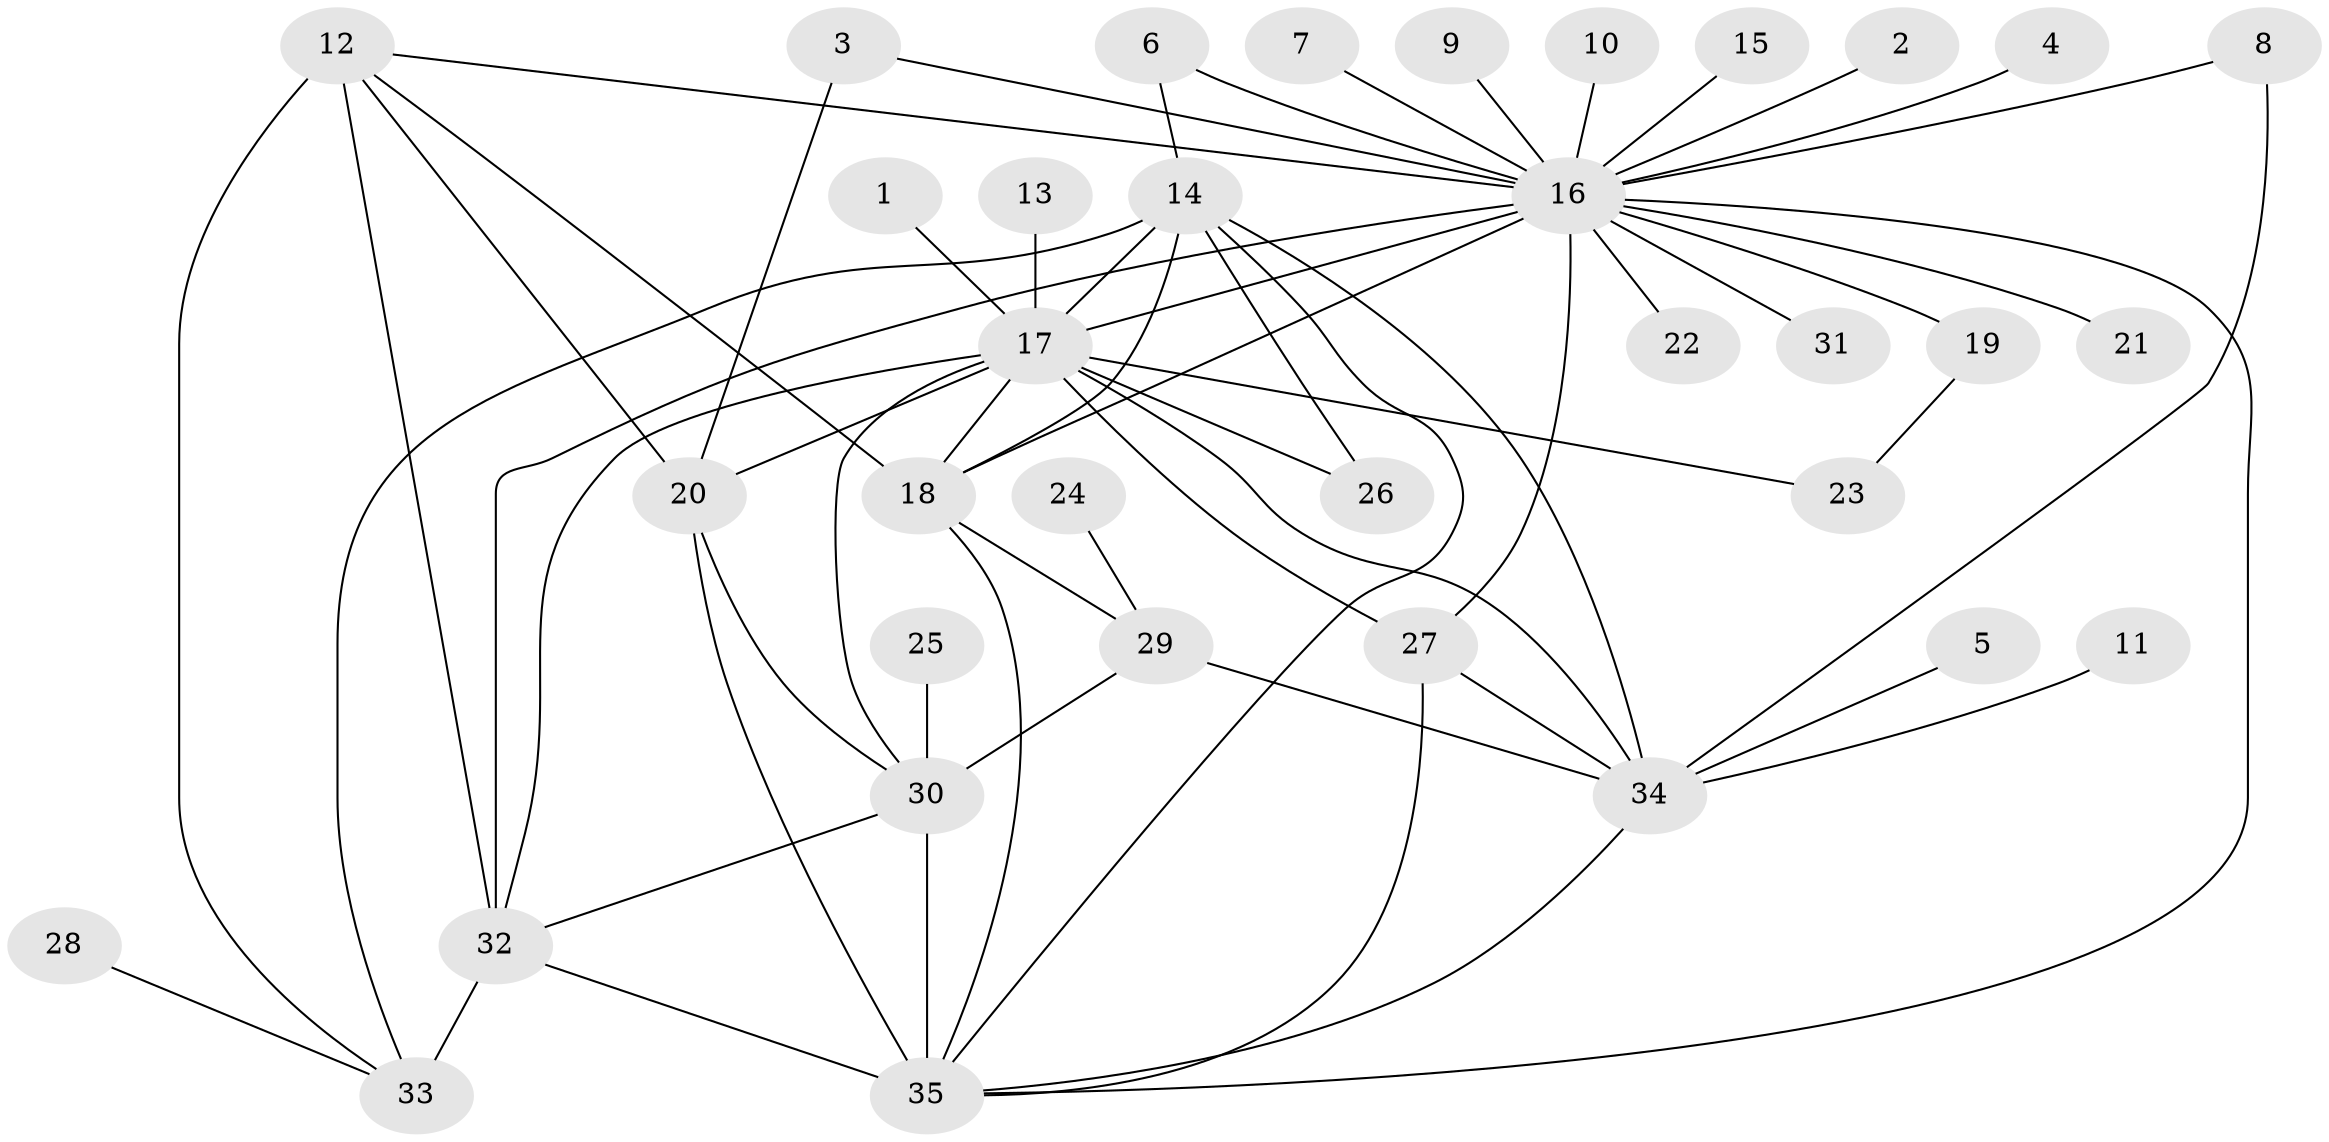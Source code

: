 // original degree distribution, {20: 0.008771929824561403, 1: 0.5087719298245614, 31: 0.008771929824561403, 4: 0.05263157894736842, 5: 0.017543859649122806, 7: 0.02631578947368421, 2: 0.22807017543859648, 6: 0.02631578947368421, 13: 0.008771929824561403, 8: 0.02631578947368421, 9: 0.008771929824561403, 3: 0.07017543859649122, 10: 0.008771929824561403}
// Generated by graph-tools (version 1.1) at 2025/36/03/04/25 23:36:46]
// undirected, 35 vertices, 61 edges
graph export_dot {
  node [color=gray90,style=filled];
  1;
  2;
  3;
  4;
  5;
  6;
  7;
  8;
  9;
  10;
  11;
  12;
  13;
  14;
  15;
  16;
  17;
  18;
  19;
  20;
  21;
  22;
  23;
  24;
  25;
  26;
  27;
  28;
  29;
  30;
  31;
  32;
  33;
  34;
  35;
  1 -- 17 [weight=1.0];
  2 -- 16 [weight=1.0];
  3 -- 16 [weight=1.0];
  3 -- 20 [weight=1.0];
  4 -- 16 [weight=1.0];
  5 -- 34 [weight=1.0];
  6 -- 14 [weight=1.0];
  6 -- 16 [weight=1.0];
  7 -- 16 [weight=1.0];
  8 -- 16 [weight=1.0];
  8 -- 34 [weight=1.0];
  9 -- 16 [weight=1.0];
  10 -- 16 [weight=1.0];
  11 -- 34 [weight=1.0];
  12 -- 16 [weight=1.0];
  12 -- 18 [weight=1.0];
  12 -- 20 [weight=1.0];
  12 -- 32 [weight=1.0];
  12 -- 33 [weight=1.0];
  13 -- 17 [weight=1.0];
  14 -- 17 [weight=2.0];
  14 -- 18 [weight=1.0];
  14 -- 26 [weight=1.0];
  14 -- 33 [weight=1.0];
  14 -- 34 [weight=2.0];
  14 -- 35 [weight=1.0];
  15 -- 16 [weight=1.0];
  16 -- 17 [weight=1.0];
  16 -- 18 [weight=2.0];
  16 -- 19 [weight=3.0];
  16 -- 21 [weight=1.0];
  16 -- 22 [weight=1.0];
  16 -- 27 [weight=1.0];
  16 -- 31 [weight=1.0];
  16 -- 32 [weight=4.0];
  16 -- 35 [weight=1.0];
  17 -- 18 [weight=1.0];
  17 -- 20 [weight=2.0];
  17 -- 23 [weight=1.0];
  17 -- 26 [weight=1.0];
  17 -- 27 [weight=1.0];
  17 -- 30 [weight=1.0];
  17 -- 32 [weight=2.0];
  17 -- 34 [weight=1.0];
  18 -- 29 [weight=1.0];
  18 -- 35 [weight=1.0];
  19 -- 23 [weight=1.0];
  20 -- 30 [weight=1.0];
  20 -- 35 [weight=1.0];
  24 -- 29 [weight=1.0];
  25 -- 30 [weight=1.0];
  27 -- 34 [weight=1.0];
  27 -- 35 [weight=1.0];
  28 -- 33 [weight=1.0];
  29 -- 30 [weight=1.0];
  29 -- 34 [weight=1.0];
  30 -- 32 [weight=1.0];
  30 -- 35 [weight=3.0];
  32 -- 33 [weight=3.0];
  32 -- 35 [weight=2.0];
  34 -- 35 [weight=1.0];
}
